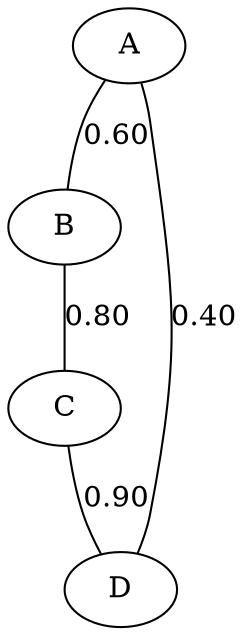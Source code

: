 graph G {
  A;
  B;
  C;
  D;
  A -- B [label="0.60"];
  B -- C [label="0.80"];
  C -- D [label="0.90"];
  A -- D [label="0.40"];
}
